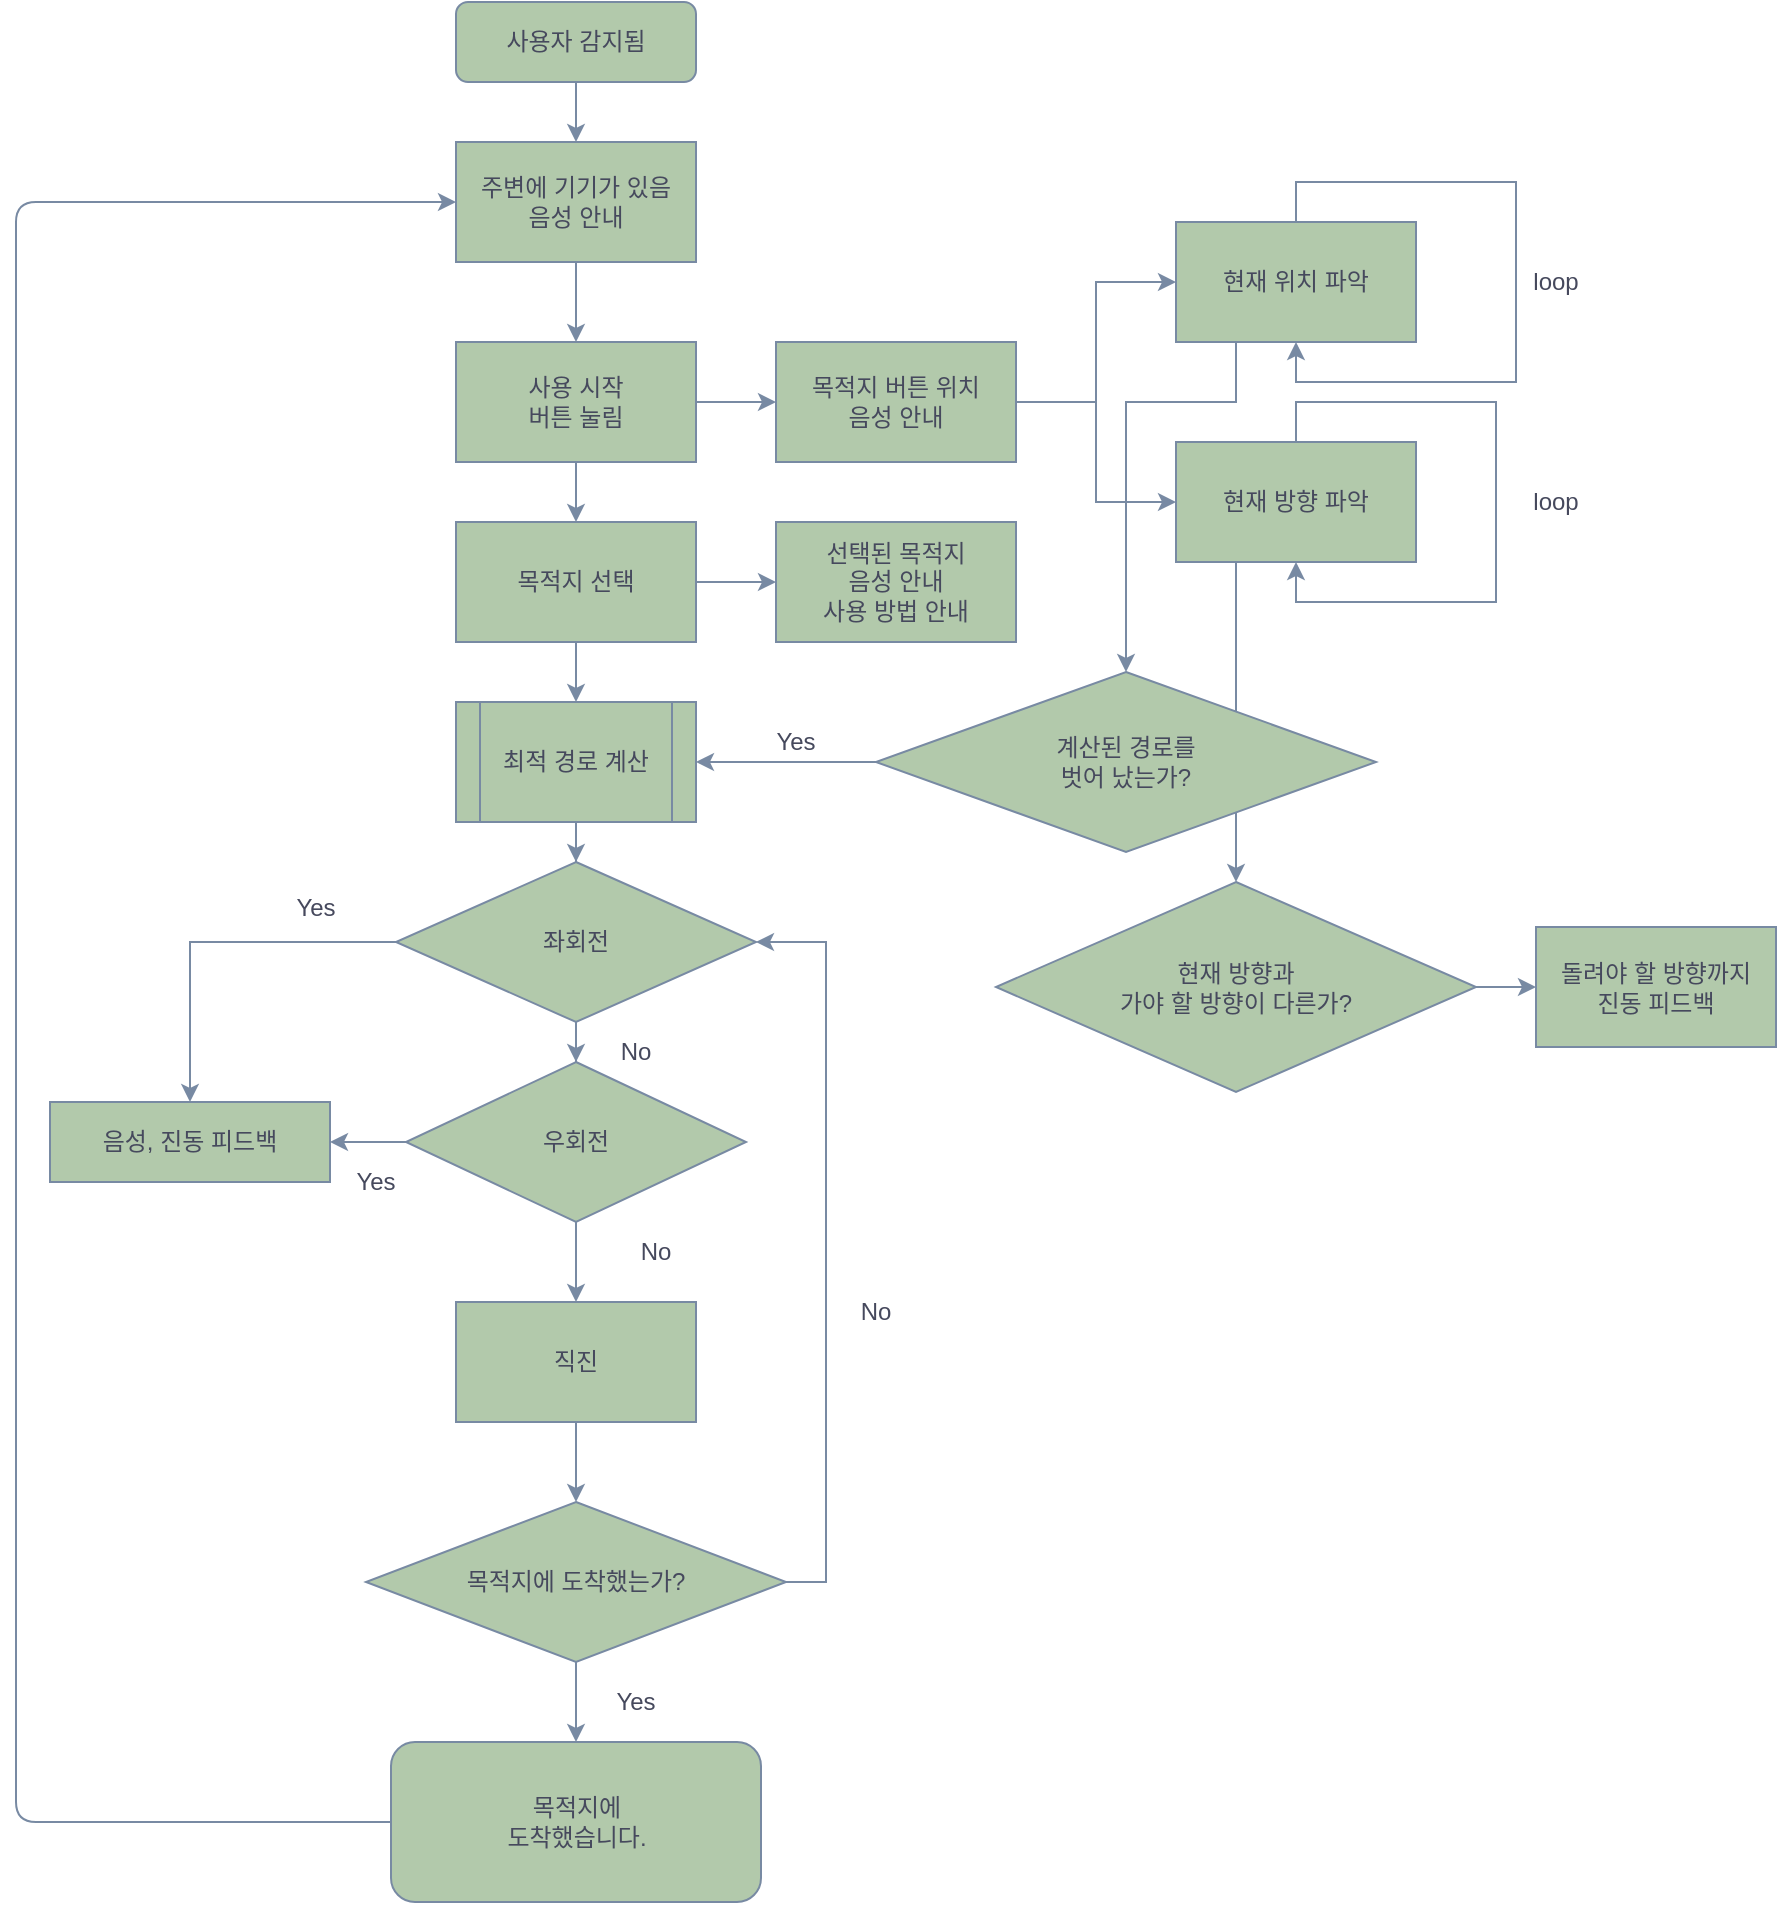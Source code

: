 <mxfile version="18.0.5" type="github">
  <diagram id="C5RBs43oDa-KdzZeNtuy" name="Page-1">
    <mxGraphModel dx="2391" dy="874" grid="1" gridSize="10" guides="1" tooltips="1" connect="1" arrows="1" fold="1" page="1" pageScale="1" pageWidth="827" pageHeight="1169" math="0" shadow="0">
      <root>
        <mxCell id="WIyWlLk6GJQsqaUBKTNV-0" />
        <mxCell id="WIyWlLk6GJQsqaUBKTNV-1" parent="WIyWlLk6GJQsqaUBKTNV-0" />
        <mxCell id="w0Yd1vq2z6F1_iMxDuXJ-22" value="" style="edgeStyle=orthogonalEdgeStyle;rounded=0;orthogonalLoop=1;jettySize=auto;html=1;entryX=0.5;entryY=0;entryDx=0;entryDy=0;strokeColor=#788AA3;fontColor=#46495D;" edge="1" parent="WIyWlLk6GJQsqaUBKTNV-1" source="WIyWlLk6GJQsqaUBKTNV-3" target="w0Yd1vq2z6F1_iMxDuXJ-23">
          <mxGeometry relative="1" as="geometry">
            <mxPoint x="220" y="160" as="targetPoint" />
          </mxGeometry>
        </mxCell>
        <mxCell id="WIyWlLk6GJQsqaUBKTNV-3" value="사용자 감지됨" style="rounded=1;whiteSpace=wrap;html=1;fontSize=12;glass=0;strokeWidth=1;shadow=0;fillColor=#B2C9AB;strokeColor=#788AA3;fontColor=#46495D;" parent="WIyWlLk6GJQsqaUBKTNV-1" vertex="1">
          <mxGeometry x="160" y="80" width="120" height="40" as="geometry" />
        </mxCell>
        <mxCell id="w0Yd1vq2z6F1_iMxDuXJ-28" value="" style="edgeStyle=orthogonalEdgeStyle;rounded=0;orthogonalLoop=1;jettySize=auto;html=1;strokeColor=#788AA3;fontColor=#46495D;" edge="1" parent="WIyWlLk6GJQsqaUBKTNV-1" source="w0Yd1vq2z6F1_iMxDuXJ-2" target="w0Yd1vq2z6F1_iMxDuXJ-27">
          <mxGeometry relative="1" as="geometry" />
        </mxCell>
        <mxCell id="w0Yd1vq2z6F1_iMxDuXJ-32" style="edgeStyle=orthogonalEdgeStyle;rounded=0;orthogonalLoop=1;jettySize=auto;html=1;exitX=0.5;exitY=1;exitDx=0;exitDy=0;entryX=0.5;entryY=0;entryDx=0;entryDy=0;strokeColor=#788AA3;fontColor=#46495D;" edge="1" parent="WIyWlLk6GJQsqaUBKTNV-1" source="w0Yd1vq2z6F1_iMxDuXJ-2" target="w0Yd1vq2z6F1_iMxDuXJ-4">
          <mxGeometry relative="1" as="geometry" />
        </mxCell>
        <mxCell id="w0Yd1vq2z6F1_iMxDuXJ-2" value="사용 시작&lt;br&gt;버튼 눌림" style="rounded=0;whiteSpace=wrap;html=1;fillColor=#B2C9AB;strokeColor=#788AA3;fontColor=#46495D;" vertex="1" parent="WIyWlLk6GJQsqaUBKTNV-1">
          <mxGeometry x="160" y="250" width="120" height="60" as="geometry" />
        </mxCell>
        <mxCell id="w0Yd1vq2z6F1_iMxDuXJ-33" style="edgeStyle=orthogonalEdgeStyle;rounded=0;orthogonalLoop=1;jettySize=auto;html=1;entryX=0;entryY=0.5;entryDx=0;entryDy=0;strokeColor=#788AA3;fontColor=#46495D;" edge="1" parent="WIyWlLk6GJQsqaUBKTNV-1" source="w0Yd1vq2z6F1_iMxDuXJ-4" target="w0Yd1vq2z6F1_iMxDuXJ-30">
          <mxGeometry relative="1" as="geometry" />
        </mxCell>
        <mxCell id="w0Yd1vq2z6F1_iMxDuXJ-34" style="edgeStyle=orthogonalEdgeStyle;rounded=0;orthogonalLoop=1;jettySize=auto;html=1;exitX=0.5;exitY=1;exitDx=0;exitDy=0;entryX=0.5;entryY=0;entryDx=0;entryDy=0;strokeColor=#788AA3;fontColor=#46495D;" edge="1" parent="WIyWlLk6GJQsqaUBKTNV-1" source="w0Yd1vq2z6F1_iMxDuXJ-4" target="w0Yd1vq2z6F1_iMxDuXJ-6">
          <mxGeometry relative="1" as="geometry" />
        </mxCell>
        <mxCell id="w0Yd1vq2z6F1_iMxDuXJ-4" value="목적지 선택" style="rounded=0;whiteSpace=wrap;html=1;fillColor=#B2C9AB;strokeColor=#788AA3;fontColor=#46495D;" vertex="1" parent="WIyWlLk6GJQsqaUBKTNV-1">
          <mxGeometry x="160" y="340" width="120" height="60" as="geometry" />
        </mxCell>
        <mxCell id="w0Yd1vq2z6F1_iMxDuXJ-61" value="" style="edgeStyle=orthogonalEdgeStyle;rounded=0;orthogonalLoop=1;jettySize=auto;html=1;strokeColor=#788AA3;fontColor=#46495D;" edge="1" parent="WIyWlLk6GJQsqaUBKTNV-1" source="w0Yd1vq2z6F1_iMxDuXJ-6" target="w0Yd1vq2z6F1_iMxDuXJ-60">
          <mxGeometry relative="1" as="geometry" />
        </mxCell>
        <mxCell id="w0Yd1vq2z6F1_iMxDuXJ-6" value="최적 경로 계산" style="shape=process;whiteSpace=wrap;html=1;backgroundOutline=1;fillColor=#B2C9AB;strokeColor=#788AA3;fontColor=#46495D;" vertex="1" parent="WIyWlLk6GJQsqaUBKTNV-1">
          <mxGeometry x="160" y="430" width="120" height="60" as="geometry" />
        </mxCell>
        <mxCell id="w0Yd1vq2z6F1_iMxDuXJ-26" value="" style="edgeStyle=orthogonalEdgeStyle;rounded=0;orthogonalLoop=1;jettySize=auto;html=1;strokeColor=#788AA3;fontColor=#46495D;" edge="1" parent="WIyWlLk6GJQsqaUBKTNV-1" source="w0Yd1vq2z6F1_iMxDuXJ-23" target="w0Yd1vq2z6F1_iMxDuXJ-2">
          <mxGeometry relative="1" as="geometry" />
        </mxCell>
        <mxCell id="w0Yd1vq2z6F1_iMxDuXJ-23" value="주변에 기기가 있음&lt;br&gt;음성 안내" style="rounded=0;whiteSpace=wrap;html=1;fillColor=#B2C9AB;strokeColor=#788AA3;fontColor=#46495D;" vertex="1" parent="WIyWlLk6GJQsqaUBKTNV-1">
          <mxGeometry x="160" y="150" width="120" height="60" as="geometry" />
        </mxCell>
        <mxCell id="w0Yd1vq2z6F1_iMxDuXJ-36" value="" style="edgeStyle=orthogonalEdgeStyle;rounded=0;orthogonalLoop=1;jettySize=auto;html=1;strokeColor=#788AA3;fontColor=#46495D;" edge="1" parent="WIyWlLk6GJQsqaUBKTNV-1" source="w0Yd1vq2z6F1_iMxDuXJ-27" target="w0Yd1vq2z6F1_iMxDuXJ-35">
          <mxGeometry relative="1" as="geometry" />
        </mxCell>
        <mxCell id="w0Yd1vq2z6F1_iMxDuXJ-38" value="" style="edgeStyle=orthogonalEdgeStyle;rounded=0;orthogonalLoop=1;jettySize=auto;html=1;strokeColor=#788AA3;fontColor=#46495D;" edge="1" parent="WIyWlLk6GJQsqaUBKTNV-1" source="w0Yd1vq2z6F1_iMxDuXJ-27" target="w0Yd1vq2z6F1_iMxDuXJ-37">
          <mxGeometry relative="1" as="geometry" />
        </mxCell>
        <mxCell id="w0Yd1vq2z6F1_iMxDuXJ-27" value="목적지 버튼 위치&lt;br&gt;음성 안내" style="whiteSpace=wrap;html=1;rounded=0;fillColor=#B2C9AB;strokeColor=#788AA3;fontColor=#46495D;" vertex="1" parent="WIyWlLk6GJQsqaUBKTNV-1">
          <mxGeometry x="320" y="250" width="120" height="60" as="geometry" />
        </mxCell>
        <mxCell id="w0Yd1vq2z6F1_iMxDuXJ-30" value="선택된 목적지&lt;br&gt;음성 안내&lt;br&gt;사용 방법 안내" style="whiteSpace=wrap;html=1;rounded=0;fillColor=#B2C9AB;strokeColor=#788AA3;fontColor=#46495D;" vertex="1" parent="WIyWlLk6GJQsqaUBKTNV-1">
          <mxGeometry x="320" y="340" width="120" height="60" as="geometry" />
        </mxCell>
        <mxCell id="w0Yd1vq2z6F1_iMxDuXJ-44" style="edgeStyle=orthogonalEdgeStyle;rounded=0;orthogonalLoop=1;jettySize=auto;html=1;exitX=0.25;exitY=1;exitDx=0;exitDy=0;entryX=0.5;entryY=0;entryDx=0;entryDy=0;strokeColor=#788AA3;fontColor=#46495D;" edge="1" parent="WIyWlLk6GJQsqaUBKTNV-1" source="w0Yd1vq2z6F1_iMxDuXJ-35" target="w0Yd1vq2z6F1_iMxDuXJ-47">
          <mxGeometry relative="1" as="geometry">
            <mxPoint x="460" y="480" as="targetPoint" />
            <Array as="points">
              <mxPoint x="550" y="280" />
              <mxPoint x="495" y="280" />
            </Array>
          </mxGeometry>
        </mxCell>
        <mxCell id="w0Yd1vq2z6F1_iMxDuXJ-35" value="현재 위치 파악" style="whiteSpace=wrap;html=1;rounded=0;fillColor=#B2C9AB;strokeColor=#788AA3;fontColor=#46495D;" vertex="1" parent="WIyWlLk6GJQsqaUBKTNV-1">
          <mxGeometry x="520" y="190" width="120" height="60" as="geometry" />
        </mxCell>
        <mxCell id="w0Yd1vq2z6F1_iMxDuXJ-57" style="edgeStyle=orthogonalEdgeStyle;rounded=0;orthogonalLoop=1;jettySize=auto;html=1;exitX=0.25;exitY=1;exitDx=0;exitDy=0;entryX=0.5;entryY=0;entryDx=0;entryDy=0;strokeColor=#788AA3;fontColor=#46495D;" edge="1" parent="WIyWlLk6GJQsqaUBKTNV-1" source="w0Yd1vq2z6F1_iMxDuXJ-37" target="w0Yd1vq2z6F1_iMxDuXJ-55">
          <mxGeometry relative="1" as="geometry" />
        </mxCell>
        <mxCell id="w0Yd1vq2z6F1_iMxDuXJ-37" value="현재 방향 파악" style="whiteSpace=wrap;html=1;rounded=0;fillColor=#B2C9AB;strokeColor=#788AA3;fontColor=#46495D;" vertex="1" parent="WIyWlLk6GJQsqaUBKTNV-1">
          <mxGeometry x="520" y="300" width="120" height="60" as="geometry" />
        </mxCell>
        <mxCell id="w0Yd1vq2z6F1_iMxDuXJ-39" style="edgeStyle=orthogonalEdgeStyle;rounded=0;orthogonalLoop=1;jettySize=auto;html=1;entryX=0.5;entryY=1;entryDx=0;entryDy=0;strokeColor=#788AA3;fontColor=#46495D;" edge="1" parent="WIyWlLk6GJQsqaUBKTNV-1" source="w0Yd1vq2z6F1_iMxDuXJ-35" target="w0Yd1vq2z6F1_iMxDuXJ-35">
          <mxGeometry relative="1" as="geometry">
            <Array as="points">
              <mxPoint x="580" y="170" />
              <mxPoint x="690" y="170" />
              <mxPoint x="690" y="270" />
              <mxPoint x="580" y="270" />
            </Array>
          </mxGeometry>
        </mxCell>
        <mxCell id="w0Yd1vq2z6F1_iMxDuXJ-40" style="edgeStyle=orthogonalEdgeStyle;rounded=0;orthogonalLoop=1;jettySize=auto;html=1;entryX=0.5;entryY=1;entryDx=0;entryDy=0;strokeColor=#788AA3;fontColor=#46495D;" edge="1" parent="WIyWlLk6GJQsqaUBKTNV-1" source="w0Yd1vq2z6F1_iMxDuXJ-37" target="w0Yd1vq2z6F1_iMxDuXJ-37">
          <mxGeometry relative="1" as="geometry">
            <Array as="points">
              <mxPoint x="580" y="280" />
              <mxPoint x="680" y="280" />
              <mxPoint x="680" y="380" />
              <mxPoint x="580" y="380" />
            </Array>
          </mxGeometry>
        </mxCell>
        <mxCell id="w0Yd1vq2z6F1_iMxDuXJ-41" value="loop" style="text;html=1;strokeColor=none;fillColor=none;align=center;verticalAlign=middle;whiteSpace=wrap;rounded=0;fontColor=#46495D;" vertex="1" parent="WIyWlLk6GJQsqaUBKTNV-1">
          <mxGeometry x="680" y="210" width="60" height="20" as="geometry" />
        </mxCell>
        <mxCell id="w0Yd1vq2z6F1_iMxDuXJ-42" value="loop" style="text;html=1;strokeColor=none;fillColor=none;align=center;verticalAlign=middle;whiteSpace=wrap;rounded=0;fontColor=#46495D;" vertex="1" parent="WIyWlLk6GJQsqaUBKTNV-1">
          <mxGeometry x="680" y="320" width="60" height="20" as="geometry" />
        </mxCell>
        <mxCell id="w0Yd1vq2z6F1_iMxDuXJ-50" style="edgeStyle=orthogonalEdgeStyle;rounded=0;orthogonalLoop=1;jettySize=auto;html=1;exitX=0;exitY=0.5;exitDx=0;exitDy=0;entryX=1;entryY=0.5;entryDx=0;entryDy=0;strokeColor=#788AA3;fontColor=#46495D;" edge="1" parent="WIyWlLk6GJQsqaUBKTNV-1" source="w0Yd1vq2z6F1_iMxDuXJ-47" target="w0Yd1vq2z6F1_iMxDuXJ-6">
          <mxGeometry relative="1" as="geometry" />
        </mxCell>
        <mxCell id="w0Yd1vq2z6F1_iMxDuXJ-47" value="계산된 경로를&lt;br&gt;벗어 났는가?" style="rhombus;whiteSpace=wrap;html=1;fillColor=#B2C9AB;strokeColor=#788AA3;fontColor=#46495D;" vertex="1" parent="WIyWlLk6GJQsqaUBKTNV-1">
          <mxGeometry x="370" y="415" width="250" height="90" as="geometry" />
        </mxCell>
        <mxCell id="w0Yd1vq2z6F1_iMxDuXJ-53" value="Yes" style="text;html=1;strokeColor=none;fillColor=none;align=center;verticalAlign=middle;whiteSpace=wrap;rounded=0;fontColor=#46495D;" vertex="1" parent="WIyWlLk6GJQsqaUBKTNV-1">
          <mxGeometry x="310" y="450" width="40" as="geometry" />
        </mxCell>
        <mxCell id="w0Yd1vq2z6F1_iMxDuXJ-59" value="" style="edgeStyle=orthogonalEdgeStyle;rounded=0;orthogonalLoop=1;jettySize=auto;html=1;strokeColor=#788AA3;fontColor=#46495D;" edge="1" parent="WIyWlLk6GJQsqaUBKTNV-1" source="w0Yd1vq2z6F1_iMxDuXJ-55" target="w0Yd1vq2z6F1_iMxDuXJ-58">
          <mxGeometry relative="1" as="geometry" />
        </mxCell>
        <mxCell id="w0Yd1vq2z6F1_iMxDuXJ-55" value="현재 방향과&lt;br&gt;가야 할 방향이 다른가?" style="rhombus;whiteSpace=wrap;html=1;fillColor=#B2C9AB;strokeColor=#788AA3;fontColor=#46495D;" vertex="1" parent="WIyWlLk6GJQsqaUBKTNV-1">
          <mxGeometry x="430" y="520" width="240" height="105" as="geometry" />
        </mxCell>
        <mxCell id="w0Yd1vq2z6F1_iMxDuXJ-58" value="돌려야 할 방향까지&lt;br&gt;진동 피드백" style="whiteSpace=wrap;html=1;fillColor=#B2C9AB;strokeColor=#788AA3;fontColor=#46495D;" vertex="1" parent="WIyWlLk6GJQsqaUBKTNV-1">
          <mxGeometry x="700" y="542.5" width="120" height="60" as="geometry" />
        </mxCell>
        <mxCell id="w0Yd1vq2z6F1_iMxDuXJ-64" value="" style="edgeStyle=orthogonalEdgeStyle;rounded=0;orthogonalLoop=1;jettySize=auto;html=1;strokeColor=#788AA3;fontColor=#46495D;" edge="1" parent="WIyWlLk6GJQsqaUBKTNV-1" source="w0Yd1vq2z6F1_iMxDuXJ-60" target="w0Yd1vq2z6F1_iMxDuXJ-63">
          <mxGeometry relative="1" as="geometry" />
        </mxCell>
        <mxCell id="w0Yd1vq2z6F1_iMxDuXJ-71" style="edgeStyle=orthogonalEdgeStyle;rounded=0;orthogonalLoop=1;jettySize=auto;html=1;exitX=0;exitY=0.5;exitDx=0;exitDy=0;entryX=0.5;entryY=0;entryDx=0;entryDy=0;strokeColor=#788AA3;fontColor=#46495D;" edge="1" parent="WIyWlLk6GJQsqaUBKTNV-1" source="w0Yd1vq2z6F1_iMxDuXJ-60" target="w0Yd1vq2z6F1_iMxDuXJ-72">
          <mxGeometry relative="1" as="geometry">
            <mxPoint x="90" y="549.667" as="targetPoint" />
          </mxGeometry>
        </mxCell>
        <mxCell id="w0Yd1vq2z6F1_iMxDuXJ-60" value="좌회전" style="rhombus;whiteSpace=wrap;html=1;fillColor=#B2C9AB;strokeColor=#788AA3;fontColor=#46495D;" vertex="1" parent="WIyWlLk6GJQsqaUBKTNV-1">
          <mxGeometry x="130" y="510" width="180" height="80" as="geometry" />
        </mxCell>
        <mxCell id="w0Yd1vq2z6F1_iMxDuXJ-73" style="edgeStyle=orthogonalEdgeStyle;rounded=0;orthogonalLoop=1;jettySize=auto;html=1;exitX=0;exitY=0.5;exitDx=0;exitDy=0;entryX=1;entryY=0.5;entryDx=0;entryDy=0;strokeColor=#788AA3;fontColor=#46495D;" edge="1" parent="WIyWlLk6GJQsqaUBKTNV-1" source="w0Yd1vq2z6F1_iMxDuXJ-63" target="w0Yd1vq2z6F1_iMxDuXJ-72">
          <mxGeometry relative="1" as="geometry" />
        </mxCell>
        <mxCell id="w0Yd1vq2z6F1_iMxDuXJ-63" value="우회전" style="rhombus;whiteSpace=wrap;html=1;fillColor=#B2C9AB;strokeColor=#788AA3;fontColor=#46495D;" vertex="1" parent="WIyWlLk6GJQsqaUBKTNV-1">
          <mxGeometry x="135" y="610" width="170" height="80" as="geometry" />
        </mxCell>
        <mxCell id="w0Yd1vq2z6F1_iMxDuXJ-74" style="edgeStyle=orthogonalEdgeStyle;rounded=0;orthogonalLoop=1;jettySize=auto;html=1;exitX=0;exitY=0.5;exitDx=0;exitDy=0;strokeColor=#788AA3;fontColor=#46495D;" edge="1" parent="WIyWlLk6GJQsqaUBKTNV-1">
          <mxGeometry relative="1" as="geometry">
            <mxPoint x="129.333" y="749.667" as="targetPoint" />
            <mxPoint x="130" y="750" as="sourcePoint" />
          </mxGeometry>
        </mxCell>
        <mxCell id="w0Yd1vq2z6F1_iMxDuXJ-79" value="" style="edgeStyle=orthogonalEdgeStyle;rounded=0;orthogonalLoop=1;jettySize=auto;html=1;exitX=0.5;exitY=1;exitDx=0;exitDy=0;strokeColor=#788AA3;fontColor=#46495D;" edge="1" parent="WIyWlLk6GJQsqaUBKTNV-1" source="w0Yd1vq2z6F1_iMxDuXJ-84" target="w0Yd1vq2z6F1_iMxDuXJ-78">
          <mxGeometry relative="1" as="geometry">
            <mxPoint x="220" y="790" as="sourcePoint" />
          </mxGeometry>
        </mxCell>
        <mxCell id="w0Yd1vq2z6F1_iMxDuXJ-67" value="No" style="text;html=1;strokeColor=none;fillColor=none;align=center;verticalAlign=middle;whiteSpace=wrap;rounded=0;fontColor=#46495D;" vertex="1" parent="WIyWlLk6GJQsqaUBKTNV-1">
          <mxGeometry x="220" y="590" width="60" height="30" as="geometry" />
        </mxCell>
        <mxCell id="w0Yd1vq2z6F1_iMxDuXJ-85" value="" style="edgeStyle=orthogonalEdgeStyle;rounded=0;orthogonalLoop=1;jettySize=auto;html=1;exitX=0.5;exitY=1;exitDx=0;exitDy=0;strokeColor=#788AA3;fontColor=#46495D;" edge="1" parent="WIyWlLk6GJQsqaUBKTNV-1" source="w0Yd1vq2z6F1_iMxDuXJ-63" target="w0Yd1vq2z6F1_iMxDuXJ-84">
          <mxGeometry relative="1" as="geometry" />
        </mxCell>
        <mxCell id="w0Yd1vq2z6F1_iMxDuXJ-70" value="No" style="text;html=1;strokeColor=none;fillColor=none;align=center;verticalAlign=middle;whiteSpace=wrap;rounded=0;fontColor=#46495D;" vertex="1" parent="WIyWlLk6GJQsqaUBKTNV-1">
          <mxGeometry x="230" y="690" width="60" height="30" as="geometry" />
        </mxCell>
        <mxCell id="w0Yd1vq2z6F1_iMxDuXJ-72" value="음성, 진동 피드백" style="rounded=0;whiteSpace=wrap;html=1;fillColor=#B2C9AB;strokeColor=#788AA3;fontColor=#46495D;" vertex="1" parent="WIyWlLk6GJQsqaUBKTNV-1">
          <mxGeometry x="-43" y="630" width="140" height="40" as="geometry" />
        </mxCell>
        <mxCell id="w0Yd1vq2z6F1_iMxDuXJ-76" value="Yes" style="text;html=1;strokeColor=none;fillColor=none;align=center;verticalAlign=middle;whiteSpace=wrap;rounded=0;fontColor=#46495D;" vertex="1" parent="WIyWlLk6GJQsqaUBKTNV-1">
          <mxGeometry x="70" y="522.5" width="40" height="20" as="geometry" />
        </mxCell>
        <mxCell id="w0Yd1vq2z6F1_iMxDuXJ-77" value="Yes" style="text;html=1;strokeColor=none;fillColor=none;align=center;verticalAlign=middle;whiteSpace=wrap;rounded=0;fontColor=#46495D;" vertex="1" parent="WIyWlLk6GJQsqaUBKTNV-1">
          <mxGeometry x="100" y="660" width="40" height="20" as="geometry" />
        </mxCell>
        <mxCell id="w0Yd1vq2z6F1_iMxDuXJ-82" style="edgeStyle=orthogonalEdgeStyle;rounded=0;orthogonalLoop=1;jettySize=auto;html=1;exitX=1;exitY=0.5;exitDx=0;exitDy=0;entryX=1;entryY=0.5;entryDx=0;entryDy=0;strokeColor=#788AA3;fontColor=#46495D;" edge="1" parent="WIyWlLk6GJQsqaUBKTNV-1" source="w0Yd1vq2z6F1_iMxDuXJ-78" target="w0Yd1vq2z6F1_iMxDuXJ-60">
          <mxGeometry relative="1" as="geometry" />
        </mxCell>
        <mxCell id="w0Yd1vq2z6F1_iMxDuXJ-92" style="edgeStyle=orthogonalEdgeStyle;rounded=0;orthogonalLoop=1;jettySize=auto;html=1;exitX=0.5;exitY=1;exitDx=0;exitDy=0;entryX=0.5;entryY=0;entryDx=0;entryDy=0;strokeColor=#788AA3;fontColor=#46495D;" edge="1" parent="WIyWlLk6GJQsqaUBKTNV-1" source="w0Yd1vq2z6F1_iMxDuXJ-78" target="w0Yd1vq2z6F1_iMxDuXJ-91">
          <mxGeometry relative="1" as="geometry" />
        </mxCell>
        <mxCell id="w0Yd1vq2z6F1_iMxDuXJ-78" value="목적지에 도착했는가?" style="rhombus;whiteSpace=wrap;html=1;fillColor=#B2C9AB;strokeColor=#788AA3;fontColor=#46495D;" vertex="1" parent="WIyWlLk6GJQsqaUBKTNV-1">
          <mxGeometry x="115" y="830" width="210" height="80" as="geometry" />
        </mxCell>
        <mxCell id="w0Yd1vq2z6F1_iMxDuXJ-83" value="No" style="text;html=1;strokeColor=none;fillColor=none;align=center;verticalAlign=middle;whiteSpace=wrap;rounded=0;fontColor=#46495D;" vertex="1" parent="WIyWlLk6GJQsqaUBKTNV-1">
          <mxGeometry x="340" y="720" width="60" height="30" as="geometry" />
        </mxCell>
        <mxCell id="w0Yd1vq2z6F1_iMxDuXJ-84" value="직진" style="whiteSpace=wrap;html=1;fillColor=#B2C9AB;strokeColor=#788AA3;fontColor=#46495D;" vertex="1" parent="WIyWlLk6GJQsqaUBKTNV-1">
          <mxGeometry x="160" y="730" width="120" height="60" as="geometry" />
        </mxCell>
        <mxCell id="w0Yd1vq2z6F1_iMxDuXJ-87" value="Yes" style="text;html=1;strokeColor=none;fillColor=none;align=center;verticalAlign=middle;whiteSpace=wrap;rounded=0;fontColor=#46495D;" vertex="1" parent="WIyWlLk6GJQsqaUBKTNV-1">
          <mxGeometry x="230" y="920" width="40" height="20" as="geometry" />
        </mxCell>
        <mxCell id="w0Yd1vq2z6F1_iMxDuXJ-93" style="edgeStyle=orthogonalEdgeStyle;curved=0;rounded=1;sketch=0;orthogonalLoop=1;jettySize=auto;html=1;entryX=0;entryY=0.5;entryDx=0;entryDy=0;fontColor=#46495D;strokeColor=#788AA3;fillColor=#B2C9AB;" edge="1" parent="WIyWlLk6GJQsqaUBKTNV-1" source="w0Yd1vq2z6F1_iMxDuXJ-91" target="w0Yd1vq2z6F1_iMxDuXJ-23">
          <mxGeometry relative="1" as="geometry">
            <Array as="points">
              <mxPoint x="-60" y="990" />
              <mxPoint x="-60" y="180" />
            </Array>
          </mxGeometry>
        </mxCell>
        <mxCell id="w0Yd1vq2z6F1_iMxDuXJ-91" value="목적지에&lt;br&gt;도착했습니다." style="rounded=1;whiteSpace=wrap;html=1;fillColor=#B2C9AB;strokeColor=#788AA3;fontColor=#46495D;" vertex="1" parent="WIyWlLk6GJQsqaUBKTNV-1">
          <mxGeometry x="127.5" y="950" width="185" height="80" as="geometry" />
        </mxCell>
      </root>
    </mxGraphModel>
  </diagram>
</mxfile>
